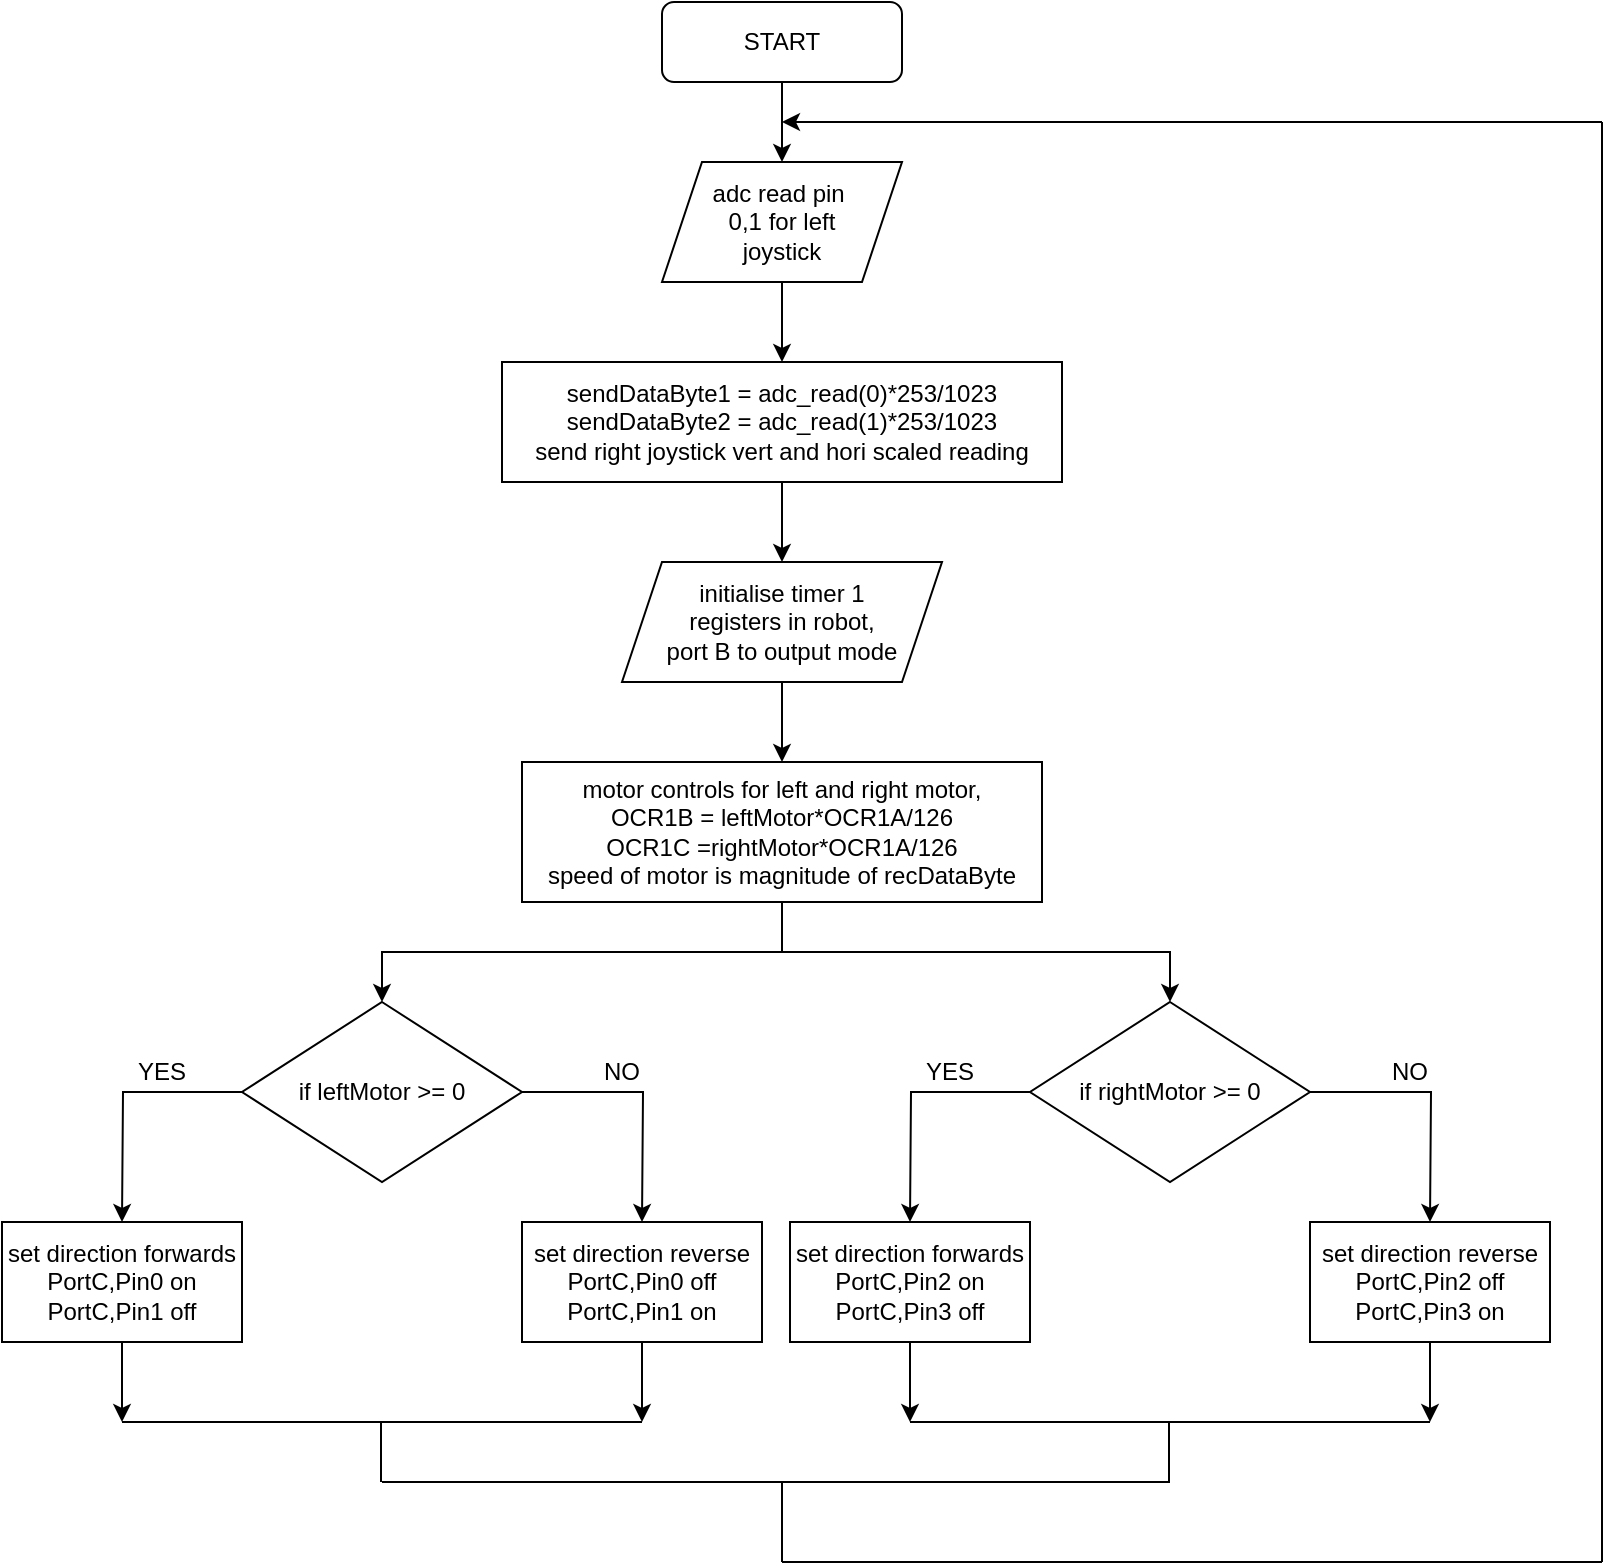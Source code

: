 <mxfile version="14.7.0" type="github">
  <diagram id="C5RBs43oDa-KdzZeNtuy" name="Page-1">
    <mxGraphModel dx="1693" dy="522" grid="1" gridSize="10" guides="1" tooltips="1" connect="1" arrows="1" fold="1" page="1" pageScale="1" pageWidth="827" pageHeight="1169" math="0" shadow="0">
      <root>
        <mxCell id="WIyWlLk6GJQsqaUBKTNV-0" />
        <mxCell id="WIyWlLk6GJQsqaUBKTNV-1" parent="WIyWlLk6GJQsqaUBKTNV-0" />
        <mxCell id="n9F_COfFvGxQOisn9rhk-2" value="" style="edgeStyle=orthogonalEdgeStyle;rounded=0;orthogonalLoop=1;jettySize=auto;html=1;" edge="1" parent="WIyWlLk6GJQsqaUBKTNV-1" source="WIyWlLk6GJQsqaUBKTNV-3" target="n9F_COfFvGxQOisn9rhk-0">
          <mxGeometry relative="1" as="geometry" />
        </mxCell>
        <mxCell id="WIyWlLk6GJQsqaUBKTNV-3" value="START" style="rounded=1;whiteSpace=wrap;html=1;fontSize=12;glass=0;strokeWidth=1;shadow=0;" parent="WIyWlLk6GJQsqaUBKTNV-1" vertex="1">
          <mxGeometry x="160" y="80" width="120" height="40" as="geometry" />
        </mxCell>
        <mxCell id="n9F_COfFvGxQOisn9rhk-5" value="" style="edgeStyle=orthogonalEdgeStyle;rounded=0;orthogonalLoop=1;jettySize=auto;html=1;" edge="1" parent="WIyWlLk6GJQsqaUBKTNV-1" source="n9F_COfFvGxQOisn9rhk-0" target="n9F_COfFvGxQOisn9rhk-3">
          <mxGeometry relative="1" as="geometry" />
        </mxCell>
        <mxCell id="n9F_COfFvGxQOisn9rhk-0" value="adc read pin&amp;nbsp;&lt;br&gt;0,1 for left&lt;br&gt;joystick" style="shape=parallelogram;perimeter=parallelogramPerimeter;whiteSpace=wrap;html=1;fixedSize=1;" vertex="1" parent="WIyWlLk6GJQsqaUBKTNV-1">
          <mxGeometry x="160" y="160" width="120" height="60" as="geometry" />
        </mxCell>
        <mxCell id="n9F_COfFvGxQOisn9rhk-6" value="" style="edgeStyle=orthogonalEdgeStyle;rounded=0;orthogonalLoop=1;jettySize=auto;html=1;" edge="1" parent="WIyWlLk6GJQsqaUBKTNV-1" source="n9F_COfFvGxQOisn9rhk-3" target="n9F_COfFvGxQOisn9rhk-4">
          <mxGeometry relative="1" as="geometry" />
        </mxCell>
        <mxCell id="n9F_COfFvGxQOisn9rhk-3" value="sendDataByte1 = adc_read(0)*253/1023&lt;br&gt;sendDataByte2 = adc_read(1)*253/1023&lt;br&gt;send right joystick vert and hori scaled reading" style="whiteSpace=wrap;html=1;" vertex="1" parent="WIyWlLk6GJQsqaUBKTNV-1">
          <mxGeometry x="80" y="260" width="280" height="60" as="geometry" />
        </mxCell>
        <mxCell id="n9F_COfFvGxQOisn9rhk-8" value="" style="edgeStyle=orthogonalEdgeStyle;rounded=0;orthogonalLoop=1;jettySize=auto;html=1;" edge="1" parent="WIyWlLk6GJQsqaUBKTNV-1" source="n9F_COfFvGxQOisn9rhk-4" target="n9F_COfFvGxQOisn9rhk-7">
          <mxGeometry relative="1" as="geometry" />
        </mxCell>
        <mxCell id="n9F_COfFvGxQOisn9rhk-4" value="initialise timer 1&lt;br&gt;registers&amp;nbsp;in robot,&lt;br&gt;port B to output mode" style="shape=parallelogram;perimeter=parallelogramPerimeter;whiteSpace=wrap;html=1;fixedSize=1;" vertex="1" parent="WIyWlLk6GJQsqaUBKTNV-1">
          <mxGeometry x="140" y="360" width="160" height="60" as="geometry" />
        </mxCell>
        <mxCell id="n9F_COfFvGxQOisn9rhk-10" value="" style="edgeStyle=orthogonalEdgeStyle;rounded=0;orthogonalLoop=1;jettySize=auto;html=1;" edge="1" parent="WIyWlLk6GJQsqaUBKTNV-1" source="n9F_COfFvGxQOisn9rhk-7" target="n9F_COfFvGxQOisn9rhk-9">
          <mxGeometry relative="1" as="geometry" />
        </mxCell>
        <mxCell id="n9F_COfFvGxQOisn9rhk-39" style="edgeStyle=orthogonalEdgeStyle;rounded=0;orthogonalLoop=1;jettySize=auto;html=1;" edge="1" parent="WIyWlLk6GJQsqaUBKTNV-1" source="n9F_COfFvGxQOisn9rhk-7" target="n9F_COfFvGxQOisn9rhk-21">
          <mxGeometry relative="1" as="geometry" />
        </mxCell>
        <mxCell id="n9F_COfFvGxQOisn9rhk-7" value="motor controls for left and right motor,&lt;br&gt;OCR1B = leftMotor*OCR1A/126&lt;br&gt;OCR1C =rightMotor*OCR1A/126&lt;br&gt;speed of motor is magnitude of recDataByte" style="whiteSpace=wrap;html=1;" vertex="1" parent="WIyWlLk6GJQsqaUBKTNV-1">
          <mxGeometry x="90" y="460" width="260" height="70" as="geometry" />
        </mxCell>
        <mxCell id="n9F_COfFvGxQOisn9rhk-12" style="edgeStyle=orthogonalEdgeStyle;rounded=0;orthogonalLoop=1;jettySize=auto;html=1;" edge="1" parent="WIyWlLk6GJQsqaUBKTNV-1" source="n9F_COfFvGxQOisn9rhk-9">
          <mxGeometry relative="1" as="geometry">
            <mxPoint x="150" y="690" as="targetPoint" />
          </mxGeometry>
        </mxCell>
        <mxCell id="n9F_COfFvGxQOisn9rhk-13" style="edgeStyle=orthogonalEdgeStyle;rounded=0;orthogonalLoop=1;jettySize=auto;html=1;" edge="1" parent="WIyWlLk6GJQsqaUBKTNV-1" source="n9F_COfFvGxQOisn9rhk-9">
          <mxGeometry relative="1" as="geometry">
            <mxPoint x="-110" y="690" as="targetPoint" />
          </mxGeometry>
        </mxCell>
        <mxCell id="n9F_COfFvGxQOisn9rhk-9" value="if leftMotor &amp;gt;= 0" style="rhombus;whiteSpace=wrap;html=1;" vertex="1" parent="WIyWlLk6GJQsqaUBKTNV-1">
          <mxGeometry x="-50" y="580" width="140" height="90" as="geometry" />
        </mxCell>
        <mxCell id="n9F_COfFvGxQOisn9rhk-14" value="YES" style="text;html=1;strokeColor=none;fillColor=none;align=center;verticalAlign=middle;whiteSpace=wrap;rounded=0;" vertex="1" parent="WIyWlLk6GJQsqaUBKTNV-1">
          <mxGeometry x="-110" y="605" width="40" height="20" as="geometry" />
        </mxCell>
        <mxCell id="n9F_COfFvGxQOisn9rhk-15" value="NO" style="text;html=1;strokeColor=none;fillColor=none;align=center;verticalAlign=middle;whiteSpace=wrap;rounded=0;" vertex="1" parent="WIyWlLk6GJQsqaUBKTNV-1">
          <mxGeometry x="120" y="605" width="40" height="20" as="geometry" />
        </mxCell>
        <mxCell id="n9F_COfFvGxQOisn9rhk-28" style="edgeStyle=orthogonalEdgeStyle;rounded=0;orthogonalLoop=1;jettySize=auto;html=1;" edge="1" parent="WIyWlLk6GJQsqaUBKTNV-1" source="n9F_COfFvGxQOisn9rhk-17">
          <mxGeometry relative="1" as="geometry">
            <mxPoint x="-110" y="790" as="targetPoint" />
          </mxGeometry>
        </mxCell>
        <mxCell id="n9F_COfFvGxQOisn9rhk-17" value="set direction forwards&lt;br&gt;PortC,Pin0 on&lt;br&gt;PortC,Pin1 off" style="rounded=0;whiteSpace=wrap;html=1;" vertex="1" parent="WIyWlLk6GJQsqaUBKTNV-1">
          <mxGeometry x="-170" y="690" width="120" height="60" as="geometry" />
        </mxCell>
        <mxCell id="n9F_COfFvGxQOisn9rhk-27" style="edgeStyle=orthogonalEdgeStyle;rounded=0;orthogonalLoop=1;jettySize=auto;html=1;" edge="1" parent="WIyWlLk6GJQsqaUBKTNV-1" source="n9F_COfFvGxQOisn9rhk-18">
          <mxGeometry relative="1" as="geometry">
            <mxPoint x="150" y="790" as="targetPoint" />
          </mxGeometry>
        </mxCell>
        <mxCell id="n9F_COfFvGxQOisn9rhk-18" value="set direction reverse&lt;br&gt;PortC,Pin0 off&lt;br&gt;PortC,Pin1 on" style="rounded=0;whiteSpace=wrap;html=1;" vertex="1" parent="WIyWlLk6GJQsqaUBKTNV-1">
          <mxGeometry x="90" y="690" width="120" height="60" as="geometry" />
        </mxCell>
        <mxCell id="n9F_COfFvGxQOisn9rhk-19" style="edgeStyle=orthogonalEdgeStyle;rounded=0;orthogonalLoop=1;jettySize=auto;html=1;" edge="1" parent="WIyWlLk6GJQsqaUBKTNV-1" source="n9F_COfFvGxQOisn9rhk-21">
          <mxGeometry relative="1" as="geometry">
            <mxPoint x="544" y="690" as="targetPoint" />
          </mxGeometry>
        </mxCell>
        <mxCell id="n9F_COfFvGxQOisn9rhk-20" style="edgeStyle=orthogonalEdgeStyle;rounded=0;orthogonalLoop=1;jettySize=auto;html=1;" edge="1" parent="WIyWlLk6GJQsqaUBKTNV-1" source="n9F_COfFvGxQOisn9rhk-21">
          <mxGeometry relative="1" as="geometry">
            <mxPoint x="284" y="690" as="targetPoint" />
          </mxGeometry>
        </mxCell>
        <mxCell id="n9F_COfFvGxQOisn9rhk-21" value="if rightMotor &amp;gt;= 0" style="rhombus;whiteSpace=wrap;html=1;" vertex="1" parent="WIyWlLk6GJQsqaUBKTNV-1">
          <mxGeometry x="344" y="580" width="140" height="90" as="geometry" />
        </mxCell>
        <mxCell id="n9F_COfFvGxQOisn9rhk-22" value="YES" style="text;html=1;strokeColor=none;fillColor=none;align=center;verticalAlign=middle;whiteSpace=wrap;rounded=0;" vertex="1" parent="WIyWlLk6GJQsqaUBKTNV-1">
          <mxGeometry x="284" y="605" width="40" height="20" as="geometry" />
        </mxCell>
        <mxCell id="n9F_COfFvGxQOisn9rhk-23" value="NO" style="text;html=1;strokeColor=none;fillColor=none;align=center;verticalAlign=middle;whiteSpace=wrap;rounded=0;" vertex="1" parent="WIyWlLk6GJQsqaUBKTNV-1">
          <mxGeometry x="514" y="605" width="40" height="20" as="geometry" />
        </mxCell>
        <mxCell id="n9F_COfFvGxQOisn9rhk-31" style="edgeStyle=orthogonalEdgeStyle;rounded=0;orthogonalLoop=1;jettySize=auto;html=1;" edge="1" parent="WIyWlLk6GJQsqaUBKTNV-1" source="n9F_COfFvGxQOisn9rhk-24">
          <mxGeometry relative="1" as="geometry">
            <mxPoint x="284" y="790" as="targetPoint" />
          </mxGeometry>
        </mxCell>
        <mxCell id="n9F_COfFvGxQOisn9rhk-24" value="set direction forwards&lt;br&gt;PortC,Pin2 on&lt;br&gt;PortC,Pin3 off" style="rounded=0;whiteSpace=wrap;html=1;" vertex="1" parent="WIyWlLk6GJQsqaUBKTNV-1">
          <mxGeometry x="224" y="690" width="120" height="60" as="geometry" />
        </mxCell>
        <mxCell id="n9F_COfFvGxQOisn9rhk-32" style="edgeStyle=orthogonalEdgeStyle;rounded=0;orthogonalLoop=1;jettySize=auto;html=1;" edge="1" parent="WIyWlLk6GJQsqaUBKTNV-1" source="n9F_COfFvGxQOisn9rhk-25">
          <mxGeometry relative="1" as="geometry">
            <mxPoint x="544" y="790" as="targetPoint" />
          </mxGeometry>
        </mxCell>
        <mxCell id="n9F_COfFvGxQOisn9rhk-25" value="set direction reverse&lt;br&gt;PortC,Pin2 off&lt;br&gt;PortC,Pin3 on" style="rounded=0;whiteSpace=wrap;html=1;" vertex="1" parent="WIyWlLk6GJQsqaUBKTNV-1">
          <mxGeometry x="484" y="690" width="120" height="60" as="geometry" />
        </mxCell>
        <mxCell id="n9F_COfFvGxQOisn9rhk-26" value="" style="endArrow=none;html=1;" edge="1" parent="WIyWlLk6GJQsqaUBKTNV-1">
          <mxGeometry width="50" height="50" relative="1" as="geometry">
            <mxPoint x="-110" y="790" as="sourcePoint" />
            <mxPoint x="150" y="790" as="targetPoint" />
          </mxGeometry>
        </mxCell>
        <mxCell id="n9F_COfFvGxQOisn9rhk-30" value="" style="endArrow=none;html=1;" edge="1" parent="WIyWlLk6GJQsqaUBKTNV-1">
          <mxGeometry width="50" height="50" relative="1" as="geometry">
            <mxPoint x="284" y="790" as="sourcePoint" />
            <mxPoint x="544" y="790" as="targetPoint" />
          </mxGeometry>
        </mxCell>
        <mxCell id="n9F_COfFvGxQOisn9rhk-34" value="" style="endArrow=none;html=1;" edge="1" parent="WIyWlLk6GJQsqaUBKTNV-1">
          <mxGeometry width="50" height="50" relative="1" as="geometry">
            <mxPoint x="413.5" y="790" as="sourcePoint" />
            <mxPoint x="413.5" y="820" as="targetPoint" />
          </mxGeometry>
        </mxCell>
        <mxCell id="n9F_COfFvGxQOisn9rhk-35" value="" style="endArrow=none;html=1;" edge="1" parent="WIyWlLk6GJQsqaUBKTNV-1">
          <mxGeometry width="50" height="50" relative="1" as="geometry">
            <mxPoint x="20" y="820" as="sourcePoint" />
            <mxPoint x="414" y="820" as="targetPoint" />
          </mxGeometry>
        </mxCell>
        <mxCell id="n9F_COfFvGxQOisn9rhk-36" value="" style="endArrow=none;html=1;" edge="1" parent="WIyWlLk6GJQsqaUBKTNV-1">
          <mxGeometry width="50" height="50" relative="1" as="geometry">
            <mxPoint x="630" y="860" as="sourcePoint" />
            <mxPoint x="630" y="140" as="targetPoint" />
          </mxGeometry>
        </mxCell>
        <mxCell id="n9F_COfFvGxQOisn9rhk-37" value="" style="endArrow=classic;html=1;" edge="1" parent="WIyWlLk6GJQsqaUBKTNV-1">
          <mxGeometry width="50" height="50" relative="1" as="geometry">
            <mxPoint x="630" y="140" as="sourcePoint" />
            <mxPoint x="220" y="140" as="targetPoint" />
          </mxGeometry>
        </mxCell>
        <mxCell id="n9F_COfFvGxQOisn9rhk-40" value="" style="endArrow=none;html=1;" edge="1" parent="WIyWlLk6GJQsqaUBKTNV-1">
          <mxGeometry width="50" height="50" relative="1" as="geometry">
            <mxPoint x="19.5" y="820" as="sourcePoint" />
            <mxPoint x="19.5" y="790" as="targetPoint" />
          </mxGeometry>
        </mxCell>
        <mxCell id="n9F_COfFvGxQOisn9rhk-41" value="" style="endArrow=none;html=1;" edge="1" parent="WIyWlLk6GJQsqaUBKTNV-1">
          <mxGeometry width="50" height="50" relative="1" as="geometry">
            <mxPoint x="220" y="820" as="sourcePoint" />
            <mxPoint x="220" y="860" as="targetPoint" />
          </mxGeometry>
        </mxCell>
        <mxCell id="n9F_COfFvGxQOisn9rhk-42" value="" style="endArrow=none;html=1;" edge="1" parent="WIyWlLk6GJQsqaUBKTNV-1">
          <mxGeometry width="50" height="50" relative="1" as="geometry">
            <mxPoint x="220" y="860" as="sourcePoint" />
            <mxPoint x="630" y="860" as="targetPoint" />
          </mxGeometry>
        </mxCell>
      </root>
    </mxGraphModel>
  </diagram>
</mxfile>
